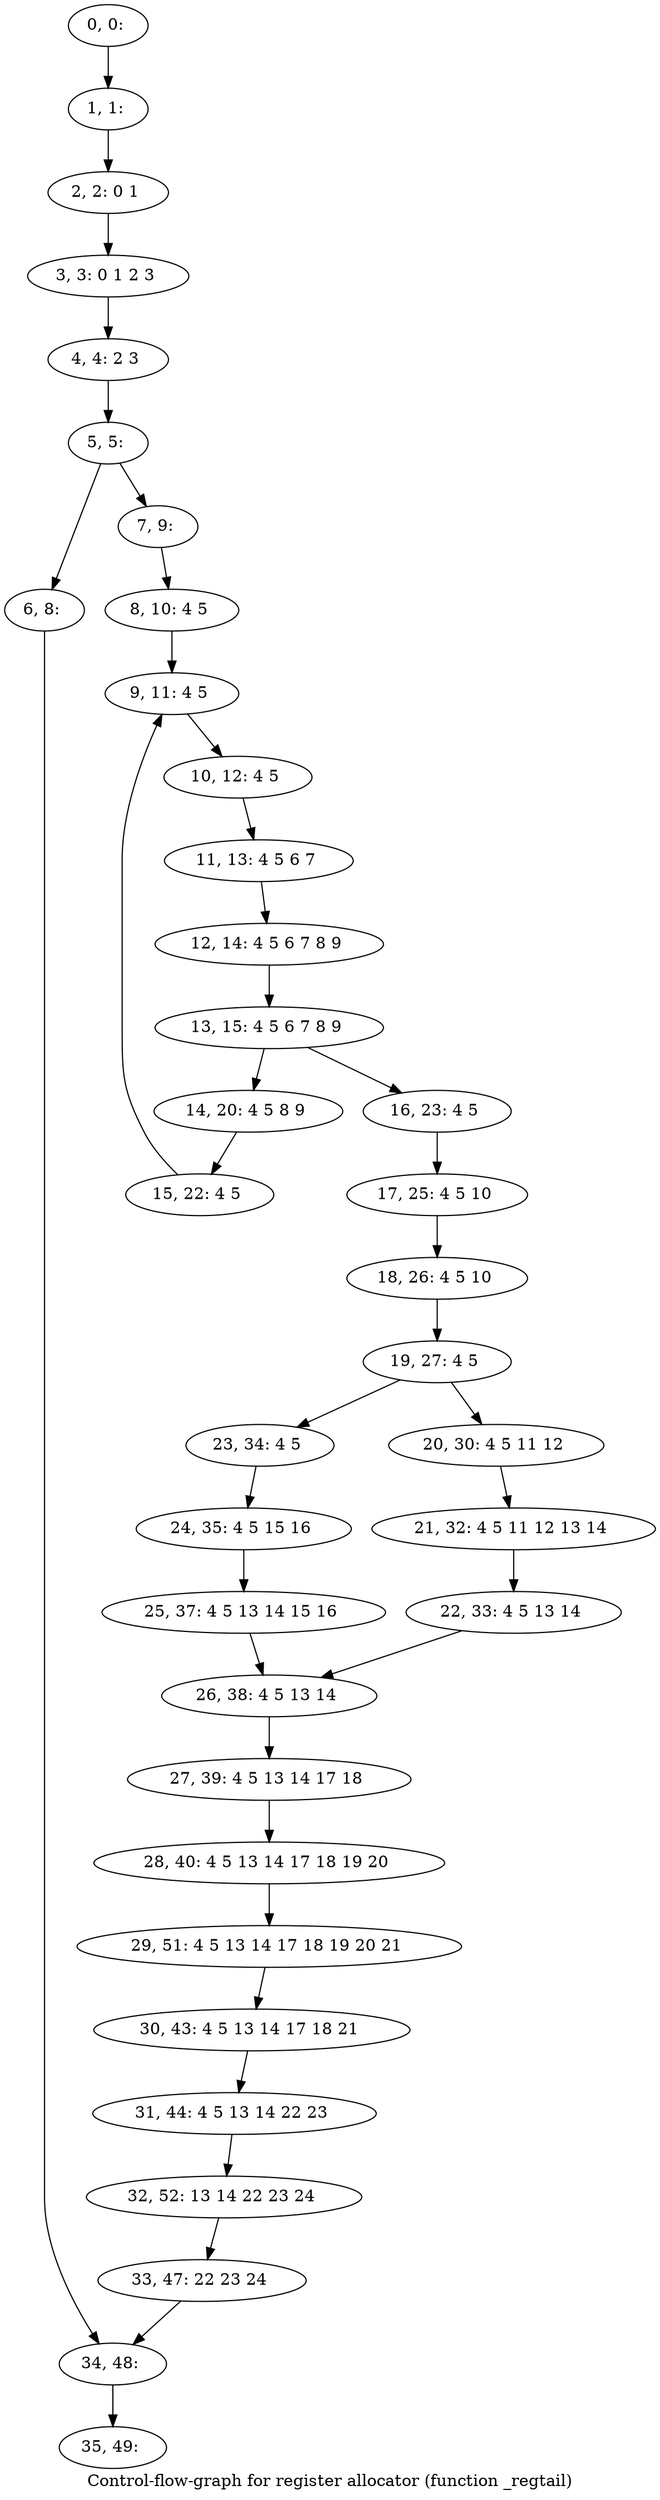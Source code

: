 digraph G {
graph [label="Control-flow-graph for register allocator (function _regtail)"]
0[label="0, 0: "];
1[label="1, 1: "];
2[label="2, 2: 0 1 "];
3[label="3, 3: 0 1 2 3 "];
4[label="4, 4: 2 3 "];
5[label="5, 5: "];
6[label="6, 8: "];
7[label="7, 9: "];
8[label="8, 10: 4 5 "];
9[label="9, 11: 4 5 "];
10[label="10, 12: 4 5 "];
11[label="11, 13: 4 5 6 7 "];
12[label="12, 14: 4 5 6 7 8 9 "];
13[label="13, 15: 4 5 6 7 8 9 "];
14[label="14, 20: 4 5 8 9 "];
15[label="15, 22: 4 5 "];
16[label="16, 23: 4 5 "];
17[label="17, 25: 4 5 10 "];
18[label="18, 26: 4 5 10 "];
19[label="19, 27: 4 5 "];
20[label="20, 30: 4 5 11 12 "];
21[label="21, 32: 4 5 11 12 13 14 "];
22[label="22, 33: 4 5 13 14 "];
23[label="23, 34: 4 5 "];
24[label="24, 35: 4 5 15 16 "];
25[label="25, 37: 4 5 13 14 15 16 "];
26[label="26, 38: 4 5 13 14 "];
27[label="27, 39: 4 5 13 14 17 18 "];
28[label="28, 40: 4 5 13 14 17 18 19 20 "];
29[label="29, 51: 4 5 13 14 17 18 19 20 21 "];
30[label="30, 43: 4 5 13 14 17 18 21 "];
31[label="31, 44: 4 5 13 14 22 23 "];
32[label="32, 52: 13 14 22 23 24 "];
33[label="33, 47: 22 23 24 "];
34[label="34, 48: "];
35[label="35, 49: "];
0->1 ;
1->2 ;
2->3 ;
3->4 ;
4->5 ;
5->6 ;
5->7 ;
6->34 ;
7->8 ;
8->9 ;
9->10 ;
10->11 ;
11->12 ;
12->13 ;
13->14 ;
13->16 ;
14->15 ;
15->9 ;
16->17 ;
17->18 ;
18->19 ;
19->20 ;
19->23 ;
20->21 ;
21->22 ;
22->26 ;
23->24 ;
24->25 ;
25->26 ;
26->27 ;
27->28 ;
28->29 ;
29->30 ;
30->31 ;
31->32 ;
32->33 ;
33->34 ;
34->35 ;
}
